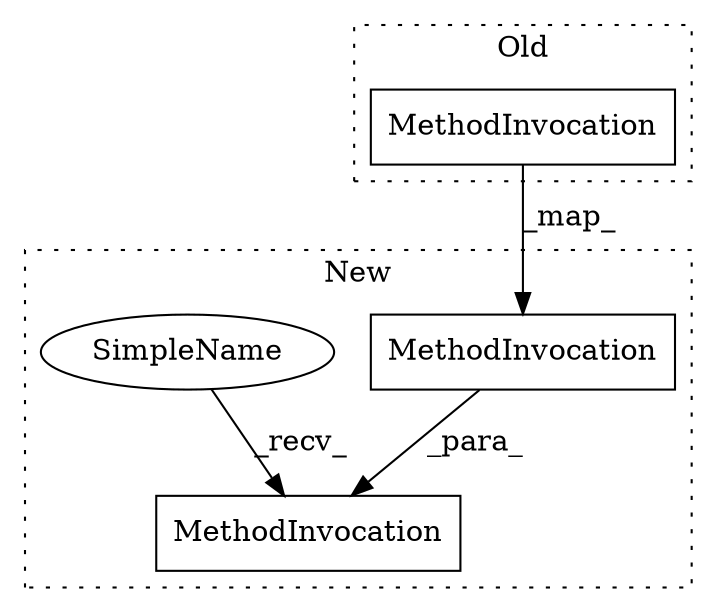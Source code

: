digraph G {
subgraph cluster0 {
2 [label="MethodInvocation" a="32" s="2912" l="8" shape="box"];
label = "Old";
style="dotted";
}
subgraph cluster1 {
1 [label="MethodInvocation" a="32" s="3006" l="8" shape="box"];
3 [label="MethodInvocation" a="32" s="2986,3014" l="8,2" shape="box"];
4 [label="SimpleName" a="42" s="2979" l="6" shape="ellipse"];
label = "New";
style="dotted";
}
1 -> 3 [label="_para_"];
2 -> 1 [label="_map_"];
4 -> 3 [label="_recv_"];
}